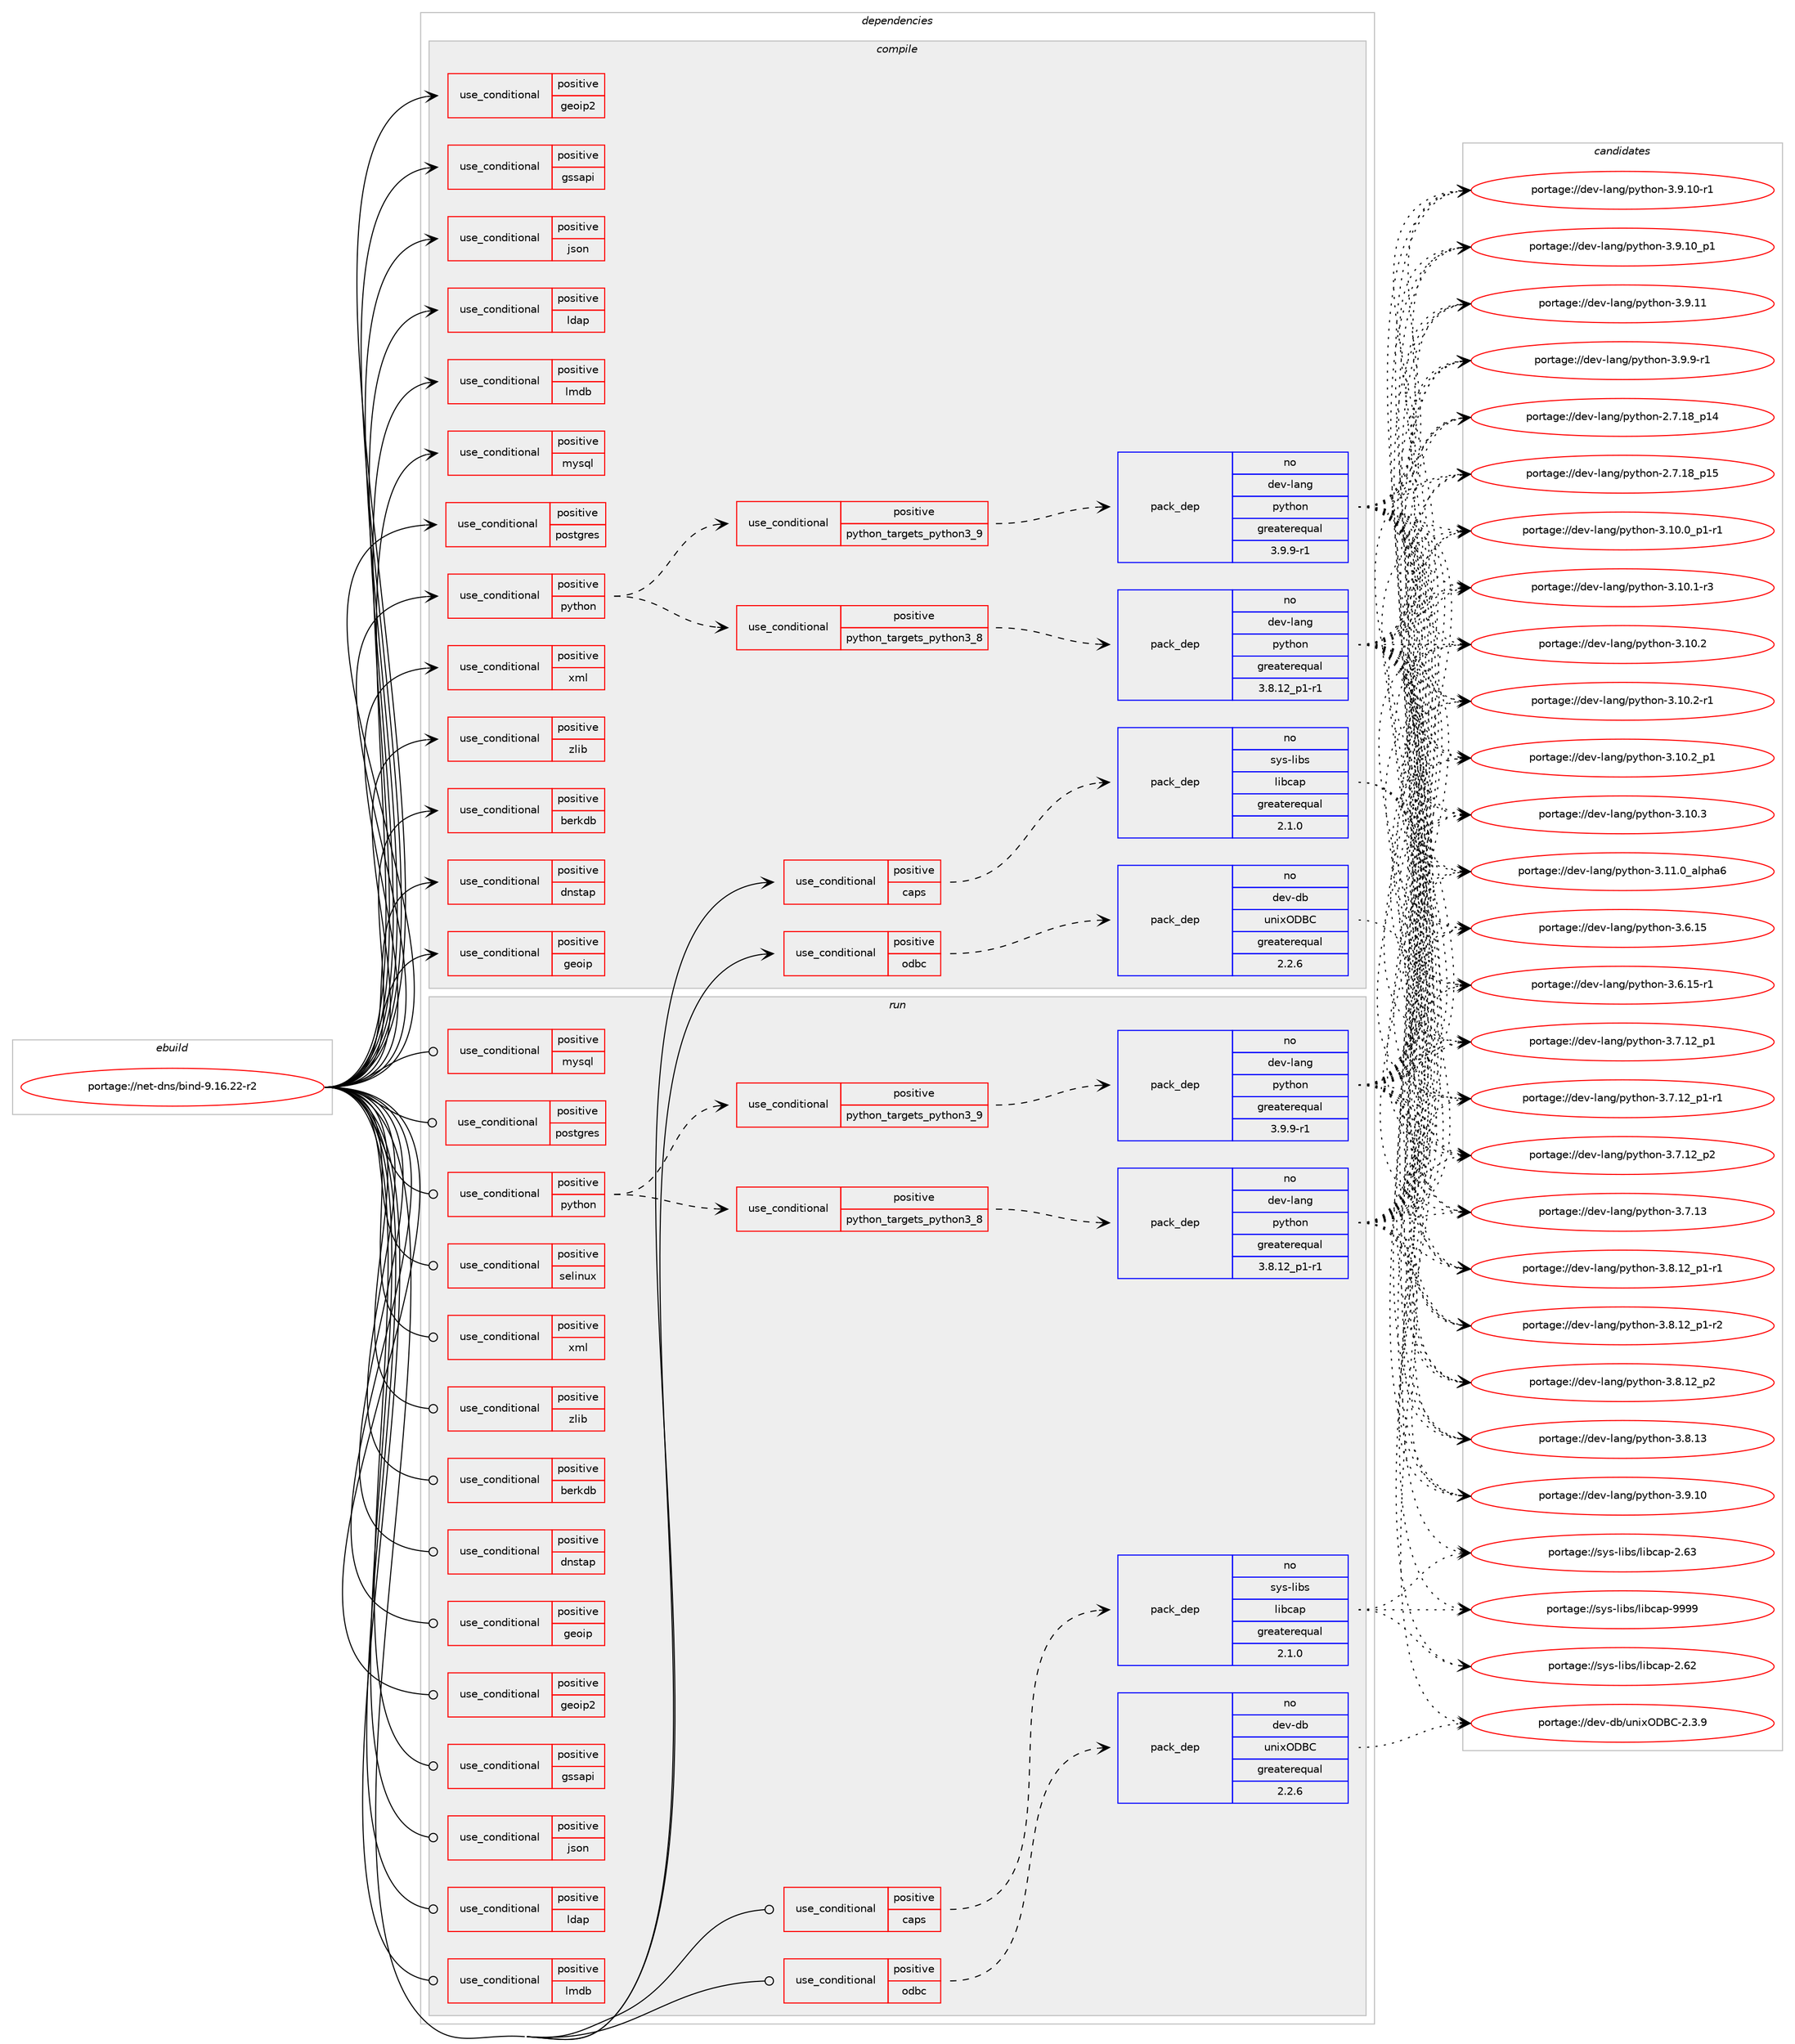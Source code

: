 digraph prolog {

# *************
# Graph options
# *************

newrank=true;
concentrate=true;
compound=true;
graph [rankdir=LR,fontname=Helvetica,fontsize=10,ranksep=1.5];#, ranksep=2.5, nodesep=0.2];
edge  [arrowhead=vee];
node  [fontname=Helvetica,fontsize=10];

# **********
# The ebuild
# **********

subgraph cluster_leftcol {
color=gray;
label=<<i>ebuild</i>>;
id [label="portage://net-dns/bind-9.16.22-r2", color=red, width=4, href="../net-dns/bind-9.16.22-r2.svg"];
}

# ****************
# The dependencies
# ****************

subgraph cluster_midcol {
color=gray;
label=<<i>dependencies</i>>;
subgraph cluster_compile {
fillcolor="#eeeeee";
style=filled;
label=<<i>compile</i>>;
subgraph cond759 {
dependency901 [label=<<TABLE BORDER="0" CELLBORDER="1" CELLSPACING="0" CELLPADDING="4"><TR><TD ROWSPAN="3" CELLPADDING="10">use_conditional</TD></TR><TR><TD>positive</TD></TR><TR><TD>berkdb</TD></TR></TABLE>>, shape=none, color=red];
# *** BEGIN UNKNOWN DEPENDENCY TYPE (TODO) ***
# dependency901 -> package_dependency(portage://net-dns/bind-9.16.22-r2,install,no,sys-libs,db,none,[,,],any_same_slot,[])
# *** END UNKNOWN DEPENDENCY TYPE (TODO) ***

}
id:e -> dependency901:w [weight=20,style="solid",arrowhead="vee"];
subgraph cond760 {
dependency902 [label=<<TABLE BORDER="0" CELLBORDER="1" CELLSPACING="0" CELLPADDING="4"><TR><TD ROWSPAN="3" CELLPADDING="10">use_conditional</TD></TR><TR><TD>positive</TD></TR><TR><TD>caps</TD></TR></TABLE>>, shape=none, color=red];
subgraph pack136 {
dependency903 [label=<<TABLE BORDER="0" CELLBORDER="1" CELLSPACING="0" CELLPADDING="4" WIDTH="220"><TR><TD ROWSPAN="6" CELLPADDING="30">pack_dep</TD></TR><TR><TD WIDTH="110">no</TD></TR><TR><TD>sys-libs</TD></TR><TR><TD>libcap</TD></TR><TR><TD>greaterequal</TD></TR><TR><TD>2.1.0</TD></TR></TABLE>>, shape=none, color=blue];
}
dependency902:e -> dependency903:w [weight=20,style="dashed",arrowhead="vee"];
}
id:e -> dependency902:w [weight=20,style="solid",arrowhead="vee"];
subgraph cond761 {
dependency904 [label=<<TABLE BORDER="0" CELLBORDER="1" CELLSPACING="0" CELLPADDING="4"><TR><TD ROWSPAN="3" CELLPADDING="10">use_conditional</TD></TR><TR><TD>positive</TD></TR><TR><TD>dnstap</TD></TR></TABLE>>, shape=none, color=red];
# *** BEGIN UNKNOWN DEPENDENCY TYPE (TODO) ***
# dependency904 -> package_dependency(portage://net-dns/bind-9.16.22-r2,install,no,dev-libs,fstrm,none,[,,],[],[])
# *** END UNKNOWN DEPENDENCY TYPE (TODO) ***

# *** BEGIN UNKNOWN DEPENDENCY TYPE (TODO) ***
# dependency904 -> package_dependency(portage://net-dns/bind-9.16.22-r2,install,no,dev-libs,protobuf-c,none,[,,],any_same_slot,[])
# *** END UNKNOWN DEPENDENCY TYPE (TODO) ***

}
id:e -> dependency904:w [weight=20,style="solid",arrowhead="vee"];
subgraph cond762 {
dependency905 [label=<<TABLE BORDER="0" CELLBORDER="1" CELLSPACING="0" CELLPADDING="4"><TR><TD ROWSPAN="3" CELLPADDING="10">use_conditional</TD></TR><TR><TD>positive</TD></TR><TR><TD>geoip</TD></TR></TABLE>>, shape=none, color=red];
# *** BEGIN UNKNOWN DEPENDENCY TYPE (TODO) ***
# dependency905 -> package_dependency(portage://net-dns/bind-9.16.22-r2,install,no,dev-libs,libmaxminddb,none,[,,],any_same_slot,[])
# *** END UNKNOWN DEPENDENCY TYPE (TODO) ***

}
id:e -> dependency905:w [weight=20,style="solid",arrowhead="vee"];
subgraph cond763 {
dependency906 [label=<<TABLE BORDER="0" CELLBORDER="1" CELLSPACING="0" CELLPADDING="4"><TR><TD ROWSPAN="3" CELLPADDING="10">use_conditional</TD></TR><TR><TD>positive</TD></TR><TR><TD>geoip2</TD></TR></TABLE>>, shape=none, color=red];
# *** BEGIN UNKNOWN DEPENDENCY TYPE (TODO) ***
# dependency906 -> package_dependency(portage://net-dns/bind-9.16.22-r2,install,no,dev-libs,libmaxminddb,none,[,,],any_same_slot,[])
# *** END UNKNOWN DEPENDENCY TYPE (TODO) ***

}
id:e -> dependency906:w [weight=20,style="solid",arrowhead="vee"];
subgraph cond764 {
dependency907 [label=<<TABLE BORDER="0" CELLBORDER="1" CELLSPACING="0" CELLPADDING="4"><TR><TD ROWSPAN="3" CELLPADDING="10">use_conditional</TD></TR><TR><TD>positive</TD></TR><TR><TD>gssapi</TD></TR></TABLE>>, shape=none, color=red];
# *** BEGIN UNKNOWN DEPENDENCY TYPE (TODO) ***
# dependency907 -> package_dependency(portage://net-dns/bind-9.16.22-r2,install,no,virtual,krb5,none,[,,],[],[])
# *** END UNKNOWN DEPENDENCY TYPE (TODO) ***

}
id:e -> dependency907:w [weight=20,style="solid",arrowhead="vee"];
subgraph cond765 {
dependency908 [label=<<TABLE BORDER="0" CELLBORDER="1" CELLSPACING="0" CELLPADDING="4"><TR><TD ROWSPAN="3" CELLPADDING="10">use_conditional</TD></TR><TR><TD>positive</TD></TR><TR><TD>json</TD></TR></TABLE>>, shape=none, color=red];
# *** BEGIN UNKNOWN DEPENDENCY TYPE (TODO) ***
# dependency908 -> package_dependency(portage://net-dns/bind-9.16.22-r2,install,no,dev-libs,json-c,none,[,,],any_same_slot,[])
# *** END UNKNOWN DEPENDENCY TYPE (TODO) ***

}
id:e -> dependency908:w [weight=20,style="solid",arrowhead="vee"];
subgraph cond766 {
dependency909 [label=<<TABLE BORDER="0" CELLBORDER="1" CELLSPACING="0" CELLPADDING="4"><TR><TD ROWSPAN="3" CELLPADDING="10">use_conditional</TD></TR><TR><TD>positive</TD></TR><TR><TD>ldap</TD></TR></TABLE>>, shape=none, color=red];
# *** BEGIN UNKNOWN DEPENDENCY TYPE (TODO) ***
# dependency909 -> package_dependency(portage://net-dns/bind-9.16.22-r2,install,no,net-nds,openldap,none,[,,],any_same_slot,[])
# *** END UNKNOWN DEPENDENCY TYPE (TODO) ***

}
id:e -> dependency909:w [weight=20,style="solid",arrowhead="vee"];
subgraph cond767 {
dependency910 [label=<<TABLE BORDER="0" CELLBORDER="1" CELLSPACING="0" CELLPADDING="4"><TR><TD ROWSPAN="3" CELLPADDING="10">use_conditional</TD></TR><TR><TD>positive</TD></TR><TR><TD>lmdb</TD></TR></TABLE>>, shape=none, color=red];
# *** BEGIN UNKNOWN DEPENDENCY TYPE (TODO) ***
# dependency910 -> package_dependency(portage://net-dns/bind-9.16.22-r2,install,no,dev-db,lmdb,none,[,,],any_same_slot,[])
# *** END UNKNOWN DEPENDENCY TYPE (TODO) ***

}
id:e -> dependency910:w [weight=20,style="solid",arrowhead="vee"];
subgraph cond768 {
dependency911 [label=<<TABLE BORDER="0" CELLBORDER="1" CELLSPACING="0" CELLPADDING="4"><TR><TD ROWSPAN="3" CELLPADDING="10">use_conditional</TD></TR><TR><TD>positive</TD></TR><TR><TD>mysql</TD></TR></TABLE>>, shape=none, color=red];
# *** BEGIN UNKNOWN DEPENDENCY TYPE (TODO) ***
# dependency911 -> package_dependency(portage://net-dns/bind-9.16.22-r2,install,no,dev-db,mysql-connector-c,none,[,,],[slot(0),equal],[])
# *** END UNKNOWN DEPENDENCY TYPE (TODO) ***

}
id:e -> dependency911:w [weight=20,style="solid",arrowhead="vee"];
subgraph cond769 {
dependency912 [label=<<TABLE BORDER="0" CELLBORDER="1" CELLSPACING="0" CELLPADDING="4"><TR><TD ROWSPAN="3" CELLPADDING="10">use_conditional</TD></TR><TR><TD>positive</TD></TR><TR><TD>odbc</TD></TR></TABLE>>, shape=none, color=red];
subgraph pack137 {
dependency913 [label=<<TABLE BORDER="0" CELLBORDER="1" CELLSPACING="0" CELLPADDING="4" WIDTH="220"><TR><TD ROWSPAN="6" CELLPADDING="30">pack_dep</TD></TR><TR><TD WIDTH="110">no</TD></TR><TR><TD>dev-db</TD></TR><TR><TD>unixODBC</TD></TR><TR><TD>greaterequal</TD></TR><TR><TD>2.2.6</TD></TR></TABLE>>, shape=none, color=blue];
}
dependency912:e -> dependency913:w [weight=20,style="dashed",arrowhead="vee"];
}
id:e -> dependency912:w [weight=20,style="solid",arrowhead="vee"];
subgraph cond770 {
dependency914 [label=<<TABLE BORDER="0" CELLBORDER="1" CELLSPACING="0" CELLPADDING="4"><TR><TD ROWSPAN="3" CELLPADDING="10">use_conditional</TD></TR><TR><TD>positive</TD></TR><TR><TD>postgres</TD></TR></TABLE>>, shape=none, color=red];
# *** BEGIN UNKNOWN DEPENDENCY TYPE (TODO) ***
# dependency914 -> package_dependency(portage://net-dns/bind-9.16.22-r2,install,no,dev-db,postgresql,none,[,,],any_same_slot,[])
# *** END UNKNOWN DEPENDENCY TYPE (TODO) ***

}
id:e -> dependency914:w [weight=20,style="solid",arrowhead="vee"];
subgraph cond771 {
dependency915 [label=<<TABLE BORDER="0" CELLBORDER="1" CELLSPACING="0" CELLPADDING="4"><TR><TD ROWSPAN="3" CELLPADDING="10">use_conditional</TD></TR><TR><TD>positive</TD></TR><TR><TD>python</TD></TR></TABLE>>, shape=none, color=red];
subgraph cond772 {
dependency916 [label=<<TABLE BORDER="0" CELLBORDER="1" CELLSPACING="0" CELLPADDING="4"><TR><TD ROWSPAN="3" CELLPADDING="10">use_conditional</TD></TR><TR><TD>positive</TD></TR><TR><TD>python_targets_python3_8</TD></TR></TABLE>>, shape=none, color=red];
subgraph pack138 {
dependency917 [label=<<TABLE BORDER="0" CELLBORDER="1" CELLSPACING="0" CELLPADDING="4" WIDTH="220"><TR><TD ROWSPAN="6" CELLPADDING="30">pack_dep</TD></TR><TR><TD WIDTH="110">no</TD></TR><TR><TD>dev-lang</TD></TR><TR><TD>python</TD></TR><TR><TD>greaterequal</TD></TR><TR><TD>3.8.12_p1-r1</TD></TR></TABLE>>, shape=none, color=blue];
}
dependency916:e -> dependency917:w [weight=20,style="dashed",arrowhead="vee"];
}
dependency915:e -> dependency916:w [weight=20,style="dashed",arrowhead="vee"];
subgraph cond773 {
dependency918 [label=<<TABLE BORDER="0" CELLBORDER="1" CELLSPACING="0" CELLPADDING="4"><TR><TD ROWSPAN="3" CELLPADDING="10">use_conditional</TD></TR><TR><TD>positive</TD></TR><TR><TD>python_targets_python3_9</TD></TR></TABLE>>, shape=none, color=red];
subgraph pack139 {
dependency919 [label=<<TABLE BORDER="0" CELLBORDER="1" CELLSPACING="0" CELLPADDING="4" WIDTH="220"><TR><TD ROWSPAN="6" CELLPADDING="30">pack_dep</TD></TR><TR><TD WIDTH="110">no</TD></TR><TR><TD>dev-lang</TD></TR><TR><TD>python</TD></TR><TR><TD>greaterequal</TD></TR><TR><TD>3.9.9-r1</TD></TR></TABLE>>, shape=none, color=blue];
}
dependency918:e -> dependency919:w [weight=20,style="dashed",arrowhead="vee"];
}
dependency915:e -> dependency918:w [weight=20,style="dashed",arrowhead="vee"];
# *** BEGIN UNKNOWN DEPENDENCY TYPE (TODO) ***
# dependency915 -> package_dependency(portage://net-dns/bind-9.16.22-r2,install,no,dev-python,ply,none,[,,],[],[use(optenable(python_targets_python3_8),negative),use(optenable(python_targets_python3_9),negative)])
# *** END UNKNOWN DEPENDENCY TYPE (TODO) ***

}
id:e -> dependency915:w [weight=20,style="solid",arrowhead="vee"];
subgraph cond774 {
dependency920 [label=<<TABLE BORDER="0" CELLBORDER="1" CELLSPACING="0" CELLPADDING="4"><TR><TD ROWSPAN="3" CELLPADDING="10">use_conditional</TD></TR><TR><TD>positive</TD></TR><TR><TD>xml</TD></TR></TABLE>>, shape=none, color=red];
# *** BEGIN UNKNOWN DEPENDENCY TYPE (TODO) ***
# dependency920 -> package_dependency(portage://net-dns/bind-9.16.22-r2,install,no,dev-libs,libxml2,none,[,,],[],[])
# *** END UNKNOWN DEPENDENCY TYPE (TODO) ***

}
id:e -> dependency920:w [weight=20,style="solid",arrowhead="vee"];
subgraph cond775 {
dependency921 [label=<<TABLE BORDER="0" CELLBORDER="1" CELLSPACING="0" CELLPADDING="4"><TR><TD ROWSPAN="3" CELLPADDING="10">use_conditional</TD></TR><TR><TD>positive</TD></TR><TR><TD>zlib</TD></TR></TABLE>>, shape=none, color=red];
# *** BEGIN UNKNOWN DEPENDENCY TYPE (TODO) ***
# dependency921 -> package_dependency(portage://net-dns/bind-9.16.22-r2,install,no,sys-libs,zlib,none,[,,],[],[])
# *** END UNKNOWN DEPENDENCY TYPE (TODO) ***

}
id:e -> dependency921:w [weight=20,style="solid",arrowhead="vee"];
# *** BEGIN UNKNOWN DEPENDENCY TYPE (TODO) ***
# id -> package_dependency(portage://net-dns/bind-9.16.22-r2,install,no,acct-group,named,none,[,,],[],[])
# *** END UNKNOWN DEPENDENCY TYPE (TODO) ***

# *** BEGIN UNKNOWN DEPENDENCY TYPE (TODO) ***
# id -> package_dependency(portage://net-dns/bind-9.16.22-r2,install,no,acct-user,named,none,[,,],[],[])
# *** END UNKNOWN DEPENDENCY TYPE (TODO) ***

# *** BEGIN UNKNOWN DEPENDENCY TYPE (TODO) ***
# id -> package_dependency(portage://net-dns/bind-9.16.22-r2,install,no,dev-libs,libuv,none,[,,],any_same_slot,[])
# *** END UNKNOWN DEPENDENCY TYPE (TODO) ***

# *** BEGIN UNKNOWN DEPENDENCY TYPE (TODO) ***
# id -> package_dependency(portage://net-dns/bind-9.16.22-r2,install,no,dev-libs,openssl,none,[,,],any_same_slot,[use(disable(bindist),negative)])
# *** END UNKNOWN DEPENDENCY TYPE (TODO) ***

}
subgraph cluster_compileandrun {
fillcolor="#eeeeee";
style=filled;
label=<<i>compile and run</i>>;
}
subgraph cluster_run {
fillcolor="#eeeeee";
style=filled;
label=<<i>run</i>>;
subgraph cond776 {
dependency922 [label=<<TABLE BORDER="0" CELLBORDER="1" CELLSPACING="0" CELLPADDING="4"><TR><TD ROWSPAN="3" CELLPADDING="10">use_conditional</TD></TR><TR><TD>positive</TD></TR><TR><TD>berkdb</TD></TR></TABLE>>, shape=none, color=red];
# *** BEGIN UNKNOWN DEPENDENCY TYPE (TODO) ***
# dependency922 -> package_dependency(portage://net-dns/bind-9.16.22-r2,run,no,sys-libs,db,none,[,,],any_same_slot,[])
# *** END UNKNOWN DEPENDENCY TYPE (TODO) ***

}
id:e -> dependency922:w [weight=20,style="solid",arrowhead="odot"];
subgraph cond777 {
dependency923 [label=<<TABLE BORDER="0" CELLBORDER="1" CELLSPACING="0" CELLPADDING="4"><TR><TD ROWSPAN="3" CELLPADDING="10">use_conditional</TD></TR><TR><TD>positive</TD></TR><TR><TD>caps</TD></TR></TABLE>>, shape=none, color=red];
subgraph pack140 {
dependency924 [label=<<TABLE BORDER="0" CELLBORDER="1" CELLSPACING="0" CELLPADDING="4" WIDTH="220"><TR><TD ROWSPAN="6" CELLPADDING="30">pack_dep</TD></TR><TR><TD WIDTH="110">no</TD></TR><TR><TD>sys-libs</TD></TR><TR><TD>libcap</TD></TR><TR><TD>greaterequal</TD></TR><TR><TD>2.1.0</TD></TR></TABLE>>, shape=none, color=blue];
}
dependency923:e -> dependency924:w [weight=20,style="dashed",arrowhead="vee"];
}
id:e -> dependency923:w [weight=20,style="solid",arrowhead="odot"];
subgraph cond778 {
dependency925 [label=<<TABLE BORDER="0" CELLBORDER="1" CELLSPACING="0" CELLPADDING="4"><TR><TD ROWSPAN="3" CELLPADDING="10">use_conditional</TD></TR><TR><TD>positive</TD></TR><TR><TD>dnstap</TD></TR></TABLE>>, shape=none, color=red];
# *** BEGIN UNKNOWN DEPENDENCY TYPE (TODO) ***
# dependency925 -> package_dependency(portage://net-dns/bind-9.16.22-r2,run,no,dev-libs,fstrm,none,[,,],[],[])
# *** END UNKNOWN DEPENDENCY TYPE (TODO) ***

# *** BEGIN UNKNOWN DEPENDENCY TYPE (TODO) ***
# dependency925 -> package_dependency(portage://net-dns/bind-9.16.22-r2,run,no,dev-libs,protobuf-c,none,[,,],any_same_slot,[])
# *** END UNKNOWN DEPENDENCY TYPE (TODO) ***

}
id:e -> dependency925:w [weight=20,style="solid",arrowhead="odot"];
subgraph cond779 {
dependency926 [label=<<TABLE BORDER="0" CELLBORDER="1" CELLSPACING="0" CELLPADDING="4"><TR><TD ROWSPAN="3" CELLPADDING="10">use_conditional</TD></TR><TR><TD>positive</TD></TR><TR><TD>geoip</TD></TR></TABLE>>, shape=none, color=red];
# *** BEGIN UNKNOWN DEPENDENCY TYPE (TODO) ***
# dependency926 -> package_dependency(portage://net-dns/bind-9.16.22-r2,run,no,dev-libs,libmaxminddb,none,[,,],any_same_slot,[])
# *** END UNKNOWN DEPENDENCY TYPE (TODO) ***

}
id:e -> dependency926:w [weight=20,style="solid",arrowhead="odot"];
subgraph cond780 {
dependency927 [label=<<TABLE BORDER="0" CELLBORDER="1" CELLSPACING="0" CELLPADDING="4"><TR><TD ROWSPAN="3" CELLPADDING="10">use_conditional</TD></TR><TR><TD>positive</TD></TR><TR><TD>geoip2</TD></TR></TABLE>>, shape=none, color=red];
# *** BEGIN UNKNOWN DEPENDENCY TYPE (TODO) ***
# dependency927 -> package_dependency(portage://net-dns/bind-9.16.22-r2,run,no,dev-libs,libmaxminddb,none,[,,],any_same_slot,[])
# *** END UNKNOWN DEPENDENCY TYPE (TODO) ***

}
id:e -> dependency927:w [weight=20,style="solid",arrowhead="odot"];
subgraph cond781 {
dependency928 [label=<<TABLE BORDER="0" CELLBORDER="1" CELLSPACING="0" CELLPADDING="4"><TR><TD ROWSPAN="3" CELLPADDING="10">use_conditional</TD></TR><TR><TD>positive</TD></TR><TR><TD>gssapi</TD></TR></TABLE>>, shape=none, color=red];
# *** BEGIN UNKNOWN DEPENDENCY TYPE (TODO) ***
# dependency928 -> package_dependency(portage://net-dns/bind-9.16.22-r2,run,no,virtual,krb5,none,[,,],[],[])
# *** END UNKNOWN DEPENDENCY TYPE (TODO) ***

}
id:e -> dependency928:w [weight=20,style="solid",arrowhead="odot"];
subgraph cond782 {
dependency929 [label=<<TABLE BORDER="0" CELLBORDER="1" CELLSPACING="0" CELLPADDING="4"><TR><TD ROWSPAN="3" CELLPADDING="10">use_conditional</TD></TR><TR><TD>positive</TD></TR><TR><TD>json</TD></TR></TABLE>>, shape=none, color=red];
# *** BEGIN UNKNOWN DEPENDENCY TYPE (TODO) ***
# dependency929 -> package_dependency(portage://net-dns/bind-9.16.22-r2,run,no,dev-libs,json-c,none,[,,],any_same_slot,[])
# *** END UNKNOWN DEPENDENCY TYPE (TODO) ***

}
id:e -> dependency929:w [weight=20,style="solid",arrowhead="odot"];
subgraph cond783 {
dependency930 [label=<<TABLE BORDER="0" CELLBORDER="1" CELLSPACING="0" CELLPADDING="4"><TR><TD ROWSPAN="3" CELLPADDING="10">use_conditional</TD></TR><TR><TD>positive</TD></TR><TR><TD>ldap</TD></TR></TABLE>>, shape=none, color=red];
# *** BEGIN UNKNOWN DEPENDENCY TYPE (TODO) ***
# dependency930 -> package_dependency(portage://net-dns/bind-9.16.22-r2,run,no,net-nds,openldap,none,[,,],any_same_slot,[])
# *** END UNKNOWN DEPENDENCY TYPE (TODO) ***

}
id:e -> dependency930:w [weight=20,style="solid",arrowhead="odot"];
subgraph cond784 {
dependency931 [label=<<TABLE BORDER="0" CELLBORDER="1" CELLSPACING="0" CELLPADDING="4"><TR><TD ROWSPAN="3" CELLPADDING="10">use_conditional</TD></TR><TR><TD>positive</TD></TR><TR><TD>lmdb</TD></TR></TABLE>>, shape=none, color=red];
# *** BEGIN UNKNOWN DEPENDENCY TYPE (TODO) ***
# dependency931 -> package_dependency(portage://net-dns/bind-9.16.22-r2,run,no,dev-db,lmdb,none,[,,],any_same_slot,[])
# *** END UNKNOWN DEPENDENCY TYPE (TODO) ***

}
id:e -> dependency931:w [weight=20,style="solid",arrowhead="odot"];
subgraph cond785 {
dependency932 [label=<<TABLE BORDER="0" CELLBORDER="1" CELLSPACING="0" CELLPADDING="4"><TR><TD ROWSPAN="3" CELLPADDING="10">use_conditional</TD></TR><TR><TD>positive</TD></TR><TR><TD>mysql</TD></TR></TABLE>>, shape=none, color=red];
# *** BEGIN UNKNOWN DEPENDENCY TYPE (TODO) ***
# dependency932 -> package_dependency(portage://net-dns/bind-9.16.22-r2,run,no,dev-db,mysql-connector-c,none,[,,],[slot(0),equal],[])
# *** END UNKNOWN DEPENDENCY TYPE (TODO) ***

}
id:e -> dependency932:w [weight=20,style="solid",arrowhead="odot"];
subgraph cond786 {
dependency933 [label=<<TABLE BORDER="0" CELLBORDER="1" CELLSPACING="0" CELLPADDING="4"><TR><TD ROWSPAN="3" CELLPADDING="10">use_conditional</TD></TR><TR><TD>positive</TD></TR><TR><TD>odbc</TD></TR></TABLE>>, shape=none, color=red];
subgraph pack141 {
dependency934 [label=<<TABLE BORDER="0" CELLBORDER="1" CELLSPACING="0" CELLPADDING="4" WIDTH="220"><TR><TD ROWSPAN="6" CELLPADDING="30">pack_dep</TD></TR><TR><TD WIDTH="110">no</TD></TR><TR><TD>dev-db</TD></TR><TR><TD>unixODBC</TD></TR><TR><TD>greaterequal</TD></TR><TR><TD>2.2.6</TD></TR></TABLE>>, shape=none, color=blue];
}
dependency933:e -> dependency934:w [weight=20,style="dashed",arrowhead="vee"];
}
id:e -> dependency933:w [weight=20,style="solid",arrowhead="odot"];
subgraph cond787 {
dependency935 [label=<<TABLE BORDER="0" CELLBORDER="1" CELLSPACING="0" CELLPADDING="4"><TR><TD ROWSPAN="3" CELLPADDING="10">use_conditional</TD></TR><TR><TD>positive</TD></TR><TR><TD>postgres</TD></TR></TABLE>>, shape=none, color=red];
# *** BEGIN UNKNOWN DEPENDENCY TYPE (TODO) ***
# dependency935 -> package_dependency(portage://net-dns/bind-9.16.22-r2,run,no,dev-db,postgresql,none,[,,],any_same_slot,[])
# *** END UNKNOWN DEPENDENCY TYPE (TODO) ***

}
id:e -> dependency935:w [weight=20,style="solid",arrowhead="odot"];
subgraph cond788 {
dependency936 [label=<<TABLE BORDER="0" CELLBORDER="1" CELLSPACING="0" CELLPADDING="4"><TR><TD ROWSPAN="3" CELLPADDING="10">use_conditional</TD></TR><TR><TD>positive</TD></TR><TR><TD>python</TD></TR></TABLE>>, shape=none, color=red];
subgraph cond789 {
dependency937 [label=<<TABLE BORDER="0" CELLBORDER="1" CELLSPACING="0" CELLPADDING="4"><TR><TD ROWSPAN="3" CELLPADDING="10">use_conditional</TD></TR><TR><TD>positive</TD></TR><TR><TD>python_targets_python3_8</TD></TR></TABLE>>, shape=none, color=red];
subgraph pack142 {
dependency938 [label=<<TABLE BORDER="0" CELLBORDER="1" CELLSPACING="0" CELLPADDING="4" WIDTH="220"><TR><TD ROWSPAN="6" CELLPADDING="30">pack_dep</TD></TR><TR><TD WIDTH="110">no</TD></TR><TR><TD>dev-lang</TD></TR><TR><TD>python</TD></TR><TR><TD>greaterequal</TD></TR><TR><TD>3.8.12_p1-r1</TD></TR></TABLE>>, shape=none, color=blue];
}
dependency937:e -> dependency938:w [weight=20,style="dashed",arrowhead="vee"];
}
dependency936:e -> dependency937:w [weight=20,style="dashed",arrowhead="vee"];
subgraph cond790 {
dependency939 [label=<<TABLE BORDER="0" CELLBORDER="1" CELLSPACING="0" CELLPADDING="4"><TR><TD ROWSPAN="3" CELLPADDING="10">use_conditional</TD></TR><TR><TD>positive</TD></TR><TR><TD>python_targets_python3_9</TD></TR></TABLE>>, shape=none, color=red];
subgraph pack143 {
dependency940 [label=<<TABLE BORDER="0" CELLBORDER="1" CELLSPACING="0" CELLPADDING="4" WIDTH="220"><TR><TD ROWSPAN="6" CELLPADDING="30">pack_dep</TD></TR><TR><TD WIDTH="110">no</TD></TR><TR><TD>dev-lang</TD></TR><TR><TD>python</TD></TR><TR><TD>greaterequal</TD></TR><TR><TD>3.9.9-r1</TD></TR></TABLE>>, shape=none, color=blue];
}
dependency939:e -> dependency940:w [weight=20,style="dashed",arrowhead="vee"];
}
dependency936:e -> dependency939:w [weight=20,style="dashed",arrowhead="vee"];
# *** BEGIN UNKNOWN DEPENDENCY TYPE (TODO) ***
# dependency936 -> package_dependency(portage://net-dns/bind-9.16.22-r2,run,no,dev-python,ply,none,[,,],[],[use(optenable(python_targets_python3_8),negative),use(optenable(python_targets_python3_9),negative)])
# *** END UNKNOWN DEPENDENCY TYPE (TODO) ***

}
id:e -> dependency936:w [weight=20,style="solid",arrowhead="odot"];
subgraph cond791 {
dependency941 [label=<<TABLE BORDER="0" CELLBORDER="1" CELLSPACING="0" CELLPADDING="4"><TR><TD ROWSPAN="3" CELLPADDING="10">use_conditional</TD></TR><TR><TD>positive</TD></TR><TR><TD>selinux</TD></TR></TABLE>>, shape=none, color=red];
# *** BEGIN UNKNOWN DEPENDENCY TYPE (TODO) ***
# dependency941 -> package_dependency(portage://net-dns/bind-9.16.22-r2,run,no,sec-policy,selinux-bind,none,[,,],[],[])
# *** END UNKNOWN DEPENDENCY TYPE (TODO) ***

}
id:e -> dependency941:w [weight=20,style="solid",arrowhead="odot"];
subgraph cond792 {
dependency942 [label=<<TABLE BORDER="0" CELLBORDER="1" CELLSPACING="0" CELLPADDING="4"><TR><TD ROWSPAN="3" CELLPADDING="10">use_conditional</TD></TR><TR><TD>positive</TD></TR><TR><TD>xml</TD></TR></TABLE>>, shape=none, color=red];
# *** BEGIN UNKNOWN DEPENDENCY TYPE (TODO) ***
# dependency942 -> package_dependency(portage://net-dns/bind-9.16.22-r2,run,no,dev-libs,libxml2,none,[,,],[],[])
# *** END UNKNOWN DEPENDENCY TYPE (TODO) ***

}
id:e -> dependency942:w [weight=20,style="solid",arrowhead="odot"];
subgraph cond793 {
dependency943 [label=<<TABLE BORDER="0" CELLBORDER="1" CELLSPACING="0" CELLPADDING="4"><TR><TD ROWSPAN="3" CELLPADDING="10">use_conditional</TD></TR><TR><TD>positive</TD></TR><TR><TD>zlib</TD></TR></TABLE>>, shape=none, color=red];
# *** BEGIN UNKNOWN DEPENDENCY TYPE (TODO) ***
# dependency943 -> package_dependency(portage://net-dns/bind-9.16.22-r2,run,no,sys-libs,zlib,none,[,,],[],[])
# *** END UNKNOWN DEPENDENCY TYPE (TODO) ***

}
id:e -> dependency943:w [weight=20,style="solid",arrowhead="odot"];
# *** BEGIN UNKNOWN DEPENDENCY TYPE (TODO) ***
# id -> package_dependency(portage://net-dns/bind-9.16.22-r2,run,no,acct-group,named,none,[,,],[],[])
# *** END UNKNOWN DEPENDENCY TYPE (TODO) ***

# *** BEGIN UNKNOWN DEPENDENCY TYPE (TODO) ***
# id -> package_dependency(portage://net-dns/bind-9.16.22-r2,run,no,acct-user,named,none,[,,],[],[])
# *** END UNKNOWN DEPENDENCY TYPE (TODO) ***

# *** BEGIN UNKNOWN DEPENDENCY TYPE (TODO) ***
# id -> package_dependency(portage://net-dns/bind-9.16.22-r2,run,no,dev-libs,libuv,none,[,,],any_same_slot,[])
# *** END UNKNOWN DEPENDENCY TYPE (TODO) ***

# *** BEGIN UNKNOWN DEPENDENCY TYPE (TODO) ***
# id -> package_dependency(portage://net-dns/bind-9.16.22-r2,run,no,dev-libs,openssl,none,[,,],any_same_slot,[use(disable(bindist),negative)])
# *** END UNKNOWN DEPENDENCY TYPE (TODO) ***

# *** BEGIN UNKNOWN DEPENDENCY TYPE (TODO) ***
# id -> package_dependency(portage://net-dns/bind-9.16.22-r2,run,no,sys-process,psmisc,none,[,,],[],[])
# *** END UNKNOWN DEPENDENCY TYPE (TODO) ***

# *** BEGIN UNKNOWN DEPENDENCY TYPE (TODO) ***
# id -> package_dependency(portage://net-dns/bind-9.16.22-r2,run,no,virtual,tmpfiles,none,[,,],[],[])
# *** END UNKNOWN DEPENDENCY TYPE (TODO) ***

}
}

# **************
# The candidates
# **************

subgraph cluster_choices {
rank=same;
color=gray;
label=<<i>candidates</i>>;

subgraph choice136 {
color=black;
nodesep=1;
choice1151211154510810598115471081059899971124550465450 [label="portage://sys-libs/libcap-2.62", color=red, width=4,href="../sys-libs/libcap-2.62.svg"];
choice1151211154510810598115471081059899971124550465451 [label="portage://sys-libs/libcap-2.63", color=red, width=4,href="../sys-libs/libcap-2.63.svg"];
choice1151211154510810598115471081059899971124557575757 [label="portage://sys-libs/libcap-9999", color=red, width=4,href="../sys-libs/libcap-9999.svg"];
dependency903:e -> choice1151211154510810598115471081059899971124550465450:w [style=dotted,weight="100"];
dependency903:e -> choice1151211154510810598115471081059899971124550465451:w [style=dotted,weight="100"];
dependency903:e -> choice1151211154510810598115471081059899971124557575757:w [style=dotted,weight="100"];
}
subgraph choice137 {
color=black;
nodesep=1;
choice10010111845100984711711010512079686667455046514657 [label="portage://dev-db/unixODBC-2.3.9", color=red, width=4,href="../dev-db/unixODBC-2.3.9.svg"];
dependency913:e -> choice10010111845100984711711010512079686667455046514657:w [style=dotted,weight="100"];
}
subgraph choice138 {
color=black;
nodesep=1;
choice10010111845108971101034711212111610411111045504655464956951124952 [label="portage://dev-lang/python-2.7.18_p14", color=red, width=4,href="../dev-lang/python-2.7.18_p14.svg"];
choice10010111845108971101034711212111610411111045504655464956951124953 [label="portage://dev-lang/python-2.7.18_p15", color=red, width=4,href="../dev-lang/python-2.7.18_p15.svg"];
choice1001011184510897110103471121211161041111104551464948464895112494511449 [label="portage://dev-lang/python-3.10.0_p1-r1", color=red, width=4,href="../dev-lang/python-3.10.0_p1-r1.svg"];
choice100101118451089711010347112121116104111110455146494846494511451 [label="portage://dev-lang/python-3.10.1-r3", color=red, width=4,href="../dev-lang/python-3.10.1-r3.svg"];
choice10010111845108971101034711212111610411111045514649484650 [label="portage://dev-lang/python-3.10.2", color=red, width=4,href="../dev-lang/python-3.10.2.svg"];
choice100101118451089711010347112121116104111110455146494846504511449 [label="portage://dev-lang/python-3.10.2-r1", color=red, width=4,href="../dev-lang/python-3.10.2-r1.svg"];
choice100101118451089711010347112121116104111110455146494846509511249 [label="portage://dev-lang/python-3.10.2_p1", color=red, width=4,href="../dev-lang/python-3.10.2_p1.svg"];
choice10010111845108971101034711212111610411111045514649484651 [label="portage://dev-lang/python-3.10.3", color=red, width=4,href="../dev-lang/python-3.10.3.svg"];
choice1001011184510897110103471121211161041111104551464949464895971081121049754 [label="portage://dev-lang/python-3.11.0_alpha6", color=red, width=4,href="../dev-lang/python-3.11.0_alpha6.svg"];
choice10010111845108971101034711212111610411111045514654464953 [label="portage://dev-lang/python-3.6.15", color=red, width=4,href="../dev-lang/python-3.6.15.svg"];
choice100101118451089711010347112121116104111110455146544649534511449 [label="portage://dev-lang/python-3.6.15-r1", color=red, width=4,href="../dev-lang/python-3.6.15-r1.svg"];
choice100101118451089711010347112121116104111110455146554649509511249 [label="portage://dev-lang/python-3.7.12_p1", color=red, width=4,href="../dev-lang/python-3.7.12_p1.svg"];
choice1001011184510897110103471121211161041111104551465546495095112494511449 [label="portage://dev-lang/python-3.7.12_p1-r1", color=red, width=4,href="../dev-lang/python-3.7.12_p1-r1.svg"];
choice100101118451089711010347112121116104111110455146554649509511250 [label="portage://dev-lang/python-3.7.12_p2", color=red, width=4,href="../dev-lang/python-3.7.12_p2.svg"];
choice10010111845108971101034711212111610411111045514655464951 [label="portage://dev-lang/python-3.7.13", color=red, width=4,href="../dev-lang/python-3.7.13.svg"];
choice1001011184510897110103471121211161041111104551465646495095112494511449 [label="portage://dev-lang/python-3.8.12_p1-r1", color=red, width=4,href="../dev-lang/python-3.8.12_p1-r1.svg"];
choice1001011184510897110103471121211161041111104551465646495095112494511450 [label="portage://dev-lang/python-3.8.12_p1-r2", color=red, width=4,href="../dev-lang/python-3.8.12_p1-r2.svg"];
choice100101118451089711010347112121116104111110455146564649509511250 [label="portage://dev-lang/python-3.8.12_p2", color=red, width=4,href="../dev-lang/python-3.8.12_p2.svg"];
choice10010111845108971101034711212111610411111045514656464951 [label="portage://dev-lang/python-3.8.13", color=red, width=4,href="../dev-lang/python-3.8.13.svg"];
choice10010111845108971101034711212111610411111045514657464948 [label="portage://dev-lang/python-3.9.10", color=red, width=4,href="../dev-lang/python-3.9.10.svg"];
choice100101118451089711010347112121116104111110455146574649484511449 [label="portage://dev-lang/python-3.9.10-r1", color=red, width=4,href="../dev-lang/python-3.9.10-r1.svg"];
choice100101118451089711010347112121116104111110455146574649489511249 [label="portage://dev-lang/python-3.9.10_p1", color=red, width=4,href="../dev-lang/python-3.9.10_p1.svg"];
choice10010111845108971101034711212111610411111045514657464949 [label="portage://dev-lang/python-3.9.11", color=red, width=4,href="../dev-lang/python-3.9.11.svg"];
choice1001011184510897110103471121211161041111104551465746574511449 [label="portage://dev-lang/python-3.9.9-r1", color=red, width=4,href="../dev-lang/python-3.9.9-r1.svg"];
dependency917:e -> choice10010111845108971101034711212111610411111045504655464956951124952:w [style=dotted,weight="100"];
dependency917:e -> choice10010111845108971101034711212111610411111045504655464956951124953:w [style=dotted,weight="100"];
dependency917:e -> choice1001011184510897110103471121211161041111104551464948464895112494511449:w [style=dotted,weight="100"];
dependency917:e -> choice100101118451089711010347112121116104111110455146494846494511451:w [style=dotted,weight="100"];
dependency917:e -> choice10010111845108971101034711212111610411111045514649484650:w [style=dotted,weight="100"];
dependency917:e -> choice100101118451089711010347112121116104111110455146494846504511449:w [style=dotted,weight="100"];
dependency917:e -> choice100101118451089711010347112121116104111110455146494846509511249:w [style=dotted,weight="100"];
dependency917:e -> choice10010111845108971101034711212111610411111045514649484651:w [style=dotted,weight="100"];
dependency917:e -> choice1001011184510897110103471121211161041111104551464949464895971081121049754:w [style=dotted,weight="100"];
dependency917:e -> choice10010111845108971101034711212111610411111045514654464953:w [style=dotted,weight="100"];
dependency917:e -> choice100101118451089711010347112121116104111110455146544649534511449:w [style=dotted,weight="100"];
dependency917:e -> choice100101118451089711010347112121116104111110455146554649509511249:w [style=dotted,weight="100"];
dependency917:e -> choice1001011184510897110103471121211161041111104551465546495095112494511449:w [style=dotted,weight="100"];
dependency917:e -> choice100101118451089711010347112121116104111110455146554649509511250:w [style=dotted,weight="100"];
dependency917:e -> choice10010111845108971101034711212111610411111045514655464951:w [style=dotted,weight="100"];
dependency917:e -> choice1001011184510897110103471121211161041111104551465646495095112494511449:w [style=dotted,weight="100"];
dependency917:e -> choice1001011184510897110103471121211161041111104551465646495095112494511450:w [style=dotted,weight="100"];
dependency917:e -> choice100101118451089711010347112121116104111110455146564649509511250:w [style=dotted,weight="100"];
dependency917:e -> choice10010111845108971101034711212111610411111045514656464951:w [style=dotted,weight="100"];
dependency917:e -> choice10010111845108971101034711212111610411111045514657464948:w [style=dotted,weight="100"];
dependency917:e -> choice100101118451089711010347112121116104111110455146574649484511449:w [style=dotted,weight="100"];
dependency917:e -> choice100101118451089711010347112121116104111110455146574649489511249:w [style=dotted,weight="100"];
dependency917:e -> choice10010111845108971101034711212111610411111045514657464949:w [style=dotted,weight="100"];
dependency917:e -> choice1001011184510897110103471121211161041111104551465746574511449:w [style=dotted,weight="100"];
}
subgraph choice139 {
color=black;
nodesep=1;
choice10010111845108971101034711212111610411111045504655464956951124952 [label="portage://dev-lang/python-2.7.18_p14", color=red, width=4,href="../dev-lang/python-2.7.18_p14.svg"];
choice10010111845108971101034711212111610411111045504655464956951124953 [label="portage://dev-lang/python-2.7.18_p15", color=red, width=4,href="../dev-lang/python-2.7.18_p15.svg"];
choice1001011184510897110103471121211161041111104551464948464895112494511449 [label="portage://dev-lang/python-3.10.0_p1-r1", color=red, width=4,href="../dev-lang/python-3.10.0_p1-r1.svg"];
choice100101118451089711010347112121116104111110455146494846494511451 [label="portage://dev-lang/python-3.10.1-r3", color=red, width=4,href="../dev-lang/python-3.10.1-r3.svg"];
choice10010111845108971101034711212111610411111045514649484650 [label="portage://dev-lang/python-3.10.2", color=red, width=4,href="../dev-lang/python-3.10.2.svg"];
choice100101118451089711010347112121116104111110455146494846504511449 [label="portage://dev-lang/python-3.10.2-r1", color=red, width=4,href="../dev-lang/python-3.10.2-r1.svg"];
choice100101118451089711010347112121116104111110455146494846509511249 [label="portage://dev-lang/python-3.10.2_p1", color=red, width=4,href="../dev-lang/python-3.10.2_p1.svg"];
choice10010111845108971101034711212111610411111045514649484651 [label="portage://dev-lang/python-3.10.3", color=red, width=4,href="../dev-lang/python-3.10.3.svg"];
choice1001011184510897110103471121211161041111104551464949464895971081121049754 [label="portage://dev-lang/python-3.11.0_alpha6", color=red, width=4,href="../dev-lang/python-3.11.0_alpha6.svg"];
choice10010111845108971101034711212111610411111045514654464953 [label="portage://dev-lang/python-3.6.15", color=red, width=4,href="../dev-lang/python-3.6.15.svg"];
choice100101118451089711010347112121116104111110455146544649534511449 [label="portage://dev-lang/python-3.6.15-r1", color=red, width=4,href="../dev-lang/python-3.6.15-r1.svg"];
choice100101118451089711010347112121116104111110455146554649509511249 [label="portage://dev-lang/python-3.7.12_p1", color=red, width=4,href="../dev-lang/python-3.7.12_p1.svg"];
choice1001011184510897110103471121211161041111104551465546495095112494511449 [label="portage://dev-lang/python-3.7.12_p1-r1", color=red, width=4,href="../dev-lang/python-3.7.12_p1-r1.svg"];
choice100101118451089711010347112121116104111110455146554649509511250 [label="portage://dev-lang/python-3.7.12_p2", color=red, width=4,href="../dev-lang/python-3.7.12_p2.svg"];
choice10010111845108971101034711212111610411111045514655464951 [label="portage://dev-lang/python-3.7.13", color=red, width=4,href="../dev-lang/python-3.7.13.svg"];
choice1001011184510897110103471121211161041111104551465646495095112494511449 [label="portage://dev-lang/python-3.8.12_p1-r1", color=red, width=4,href="../dev-lang/python-3.8.12_p1-r1.svg"];
choice1001011184510897110103471121211161041111104551465646495095112494511450 [label="portage://dev-lang/python-3.8.12_p1-r2", color=red, width=4,href="../dev-lang/python-3.8.12_p1-r2.svg"];
choice100101118451089711010347112121116104111110455146564649509511250 [label="portage://dev-lang/python-3.8.12_p2", color=red, width=4,href="../dev-lang/python-3.8.12_p2.svg"];
choice10010111845108971101034711212111610411111045514656464951 [label="portage://dev-lang/python-3.8.13", color=red, width=4,href="../dev-lang/python-3.8.13.svg"];
choice10010111845108971101034711212111610411111045514657464948 [label="portage://dev-lang/python-3.9.10", color=red, width=4,href="../dev-lang/python-3.9.10.svg"];
choice100101118451089711010347112121116104111110455146574649484511449 [label="portage://dev-lang/python-3.9.10-r1", color=red, width=4,href="../dev-lang/python-3.9.10-r1.svg"];
choice100101118451089711010347112121116104111110455146574649489511249 [label="portage://dev-lang/python-3.9.10_p1", color=red, width=4,href="../dev-lang/python-3.9.10_p1.svg"];
choice10010111845108971101034711212111610411111045514657464949 [label="portage://dev-lang/python-3.9.11", color=red, width=4,href="../dev-lang/python-3.9.11.svg"];
choice1001011184510897110103471121211161041111104551465746574511449 [label="portage://dev-lang/python-3.9.9-r1", color=red, width=4,href="../dev-lang/python-3.9.9-r1.svg"];
dependency919:e -> choice10010111845108971101034711212111610411111045504655464956951124952:w [style=dotted,weight="100"];
dependency919:e -> choice10010111845108971101034711212111610411111045504655464956951124953:w [style=dotted,weight="100"];
dependency919:e -> choice1001011184510897110103471121211161041111104551464948464895112494511449:w [style=dotted,weight="100"];
dependency919:e -> choice100101118451089711010347112121116104111110455146494846494511451:w [style=dotted,weight="100"];
dependency919:e -> choice10010111845108971101034711212111610411111045514649484650:w [style=dotted,weight="100"];
dependency919:e -> choice100101118451089711010347112121116104111110455146494846504511449:w [style=dotted,weight="100"];
dependency919:e -> choice100101118451089711010347112121116104111110455146494846509511249:w [style=dotted,weight="100"];
dependency919:e -> choice10010111845108971101034711212111610411111045514649484651:w [style=dotted,weight="100"];
dependency919:e -> choice1001011184510897110103471121211161041111104551464949464895971081121049754:w [style=dotted,weight="100"];
dependency919:e -> choice10010111845108971101034711212111610411111045514654464953:w [style=dotted,weight="100"];
dependency919:e -> choice100101118451089711010347112121116104111110455146544649534511449:w [style=dotted,weight="100"];
dependency919:e -> choice100101118451089711010347112121116104111110455146554649509511249:w [style=dotted,weight="100"];
dependency919:e -> choice1001011184510897110103471121211161041111104551465546495095112494511449:w [style=dotted,weight="100"];
dependency919:e -> choice100101118451089711010347112121116104111110455146554649509511250:w [style=dotted,weight="100"];
dependency919:e -> choice10010111845108971101034711212111610411111045514655464951:w [style=dotted,weight="100"];
dependency919:e -> choice1001011184510897110103471121211161041111104551465646495095112494511449:w [style=dotted,weight="100"];
dependency919:e -> choice1001011184510897110103471121211161041111104551465646495095112494511450:w [style=dotted,weight="100"];
dependency919:e -> choice100101118451089711010347112121116104111110455146564649509511250:w [style=dotted,weight="100"];
dependency919:e -> choice10010111845108971101034711212111610411111045514656464951:w [style=dotted,weight="100"];
dependency919:e -> choice10010111845108971101034711212111610411111045514657464948:w [style=dotted,weight="100"];
dependency919:e -> choice100101118451089711010347112121116104111110455146574649484511449:w [style=dotted,weight="100"];
dependency919:e -> choice100101118451089711010347112121116104111110455146574649489511249:w [style=dotted,weight="100"];
dependency919:e -> choice10010111845108971101034711212111610411111045514657464949:w [style=dotted,weight="100"];
dependency919:e -> choice1001011184510897110103471121211161041111104551465746574511449:w [style=dotted,weight="100"];
}
subgraph choice140 {
color=black;
nodesep=1;
choice1151211154510810598115471081059899971124550465450 [label="portage://sys-libs/libcap-2.62", color=red, width=4,href="../sys-libs/libcap-2.62.svg"];
choice1151211154510810598115471081059899971124550465451 [label="portage://sys-libs/libcap-2.63", color=red, width=4,href="../sys-libs/libcap-2.63.svg"];
choice1151211154510810598115471081059899971124557575757 [label="portage://sys-libs/libcap-9999", color=red, width=4,href="../sys-libs/libcap-9999.svg"];
dependency924:e -> choice1151211154510810598115471081059899971124550465450:w [style=dotted,weight="100"];
dependency924:e -> choice1151211154510810598115471081059899971124550465451:w [style=dotted,weight="100"];
dependency924:e -> choice1151211154510810598115471081059899971124557575757:w [style=dotted,weight="100"];
}
subgraph choice141 {
color=black;
nodesep=1;
choice10010111845100984711711010512079686667455046514657 [label="portage://dev-db/unixODBC-2.3.9", color=red, width=4,href="../dev-db/unixODBC-2.3.9.svg"];
dependency934:e -> choice10010111845100984711711010512079686667455046514657:w [style=dotted,weight="100"];
}
subgraph choice142 {
color=black;
nodesep=1;
choice10010111845108971101034711212111610411111045504655464956951124952 [label="portage://dev-lang/python-2.7.18_p14", color=red, width=4,href="../dev-lang/python-2.7.18_p14.svg"];
choice10010111845108971101034711212111610411111045504655464956951124953 [label="portage://dev-lang/python-2.7.18_p15", color=red, width=4,href="../dev-lang/python-2.7.18_p15.svg"];
choice1001011184510897110103471121211161041111104551464948464895112494511449 [label="portage://dev-lang/python-3.10.0_p1-r1", color=red, width=4,href="../dev-lang/python-3.10.0_p1-r1.svg"];
choice100101118451089711010347112121116104111110455146494846494511451 [label="portage://dev-lang/python-3.10.1-r3", color=red, width=4,href="../dev-lang/python-3.10.1-r3.svg"];
choice10010111845108971101034711212111610411111045514649484650 [label="portage://dev-lang/python-3.10.2", color=red, width=4,href="../dev-lang/python-3.10.2.svg"];
choice100101118451089711010347112121116104111110455146494846504511449 [label="portage://dev-lang/python-3.10.2-r1", color=red, width=4,href="../dev-lang/python-3.10.2-r1.svg"];
choice100101118451089711010347112121116104111110455146494846509511249 [label="portage://dev-lang/python-3.10.2_p1", color=red, width=4,href="../dev-lang/python-3.10.2_p1.svg"];
choice10010111845108971101034711212111610411111045514649484651 [label="portage://dev-lang/python-3.10.3", color=red, width=4,href="../dev-lang/python-3.10.3.svg"];
choice1001011184510897110103471121211161041111104551464949464895971081121049754 [label="portage://dev-lang/python-3.11.0_alpha6", color=red, width=4,href="../dev-lang/python-3.11.0_alpha6.svg"];
choice10010111845108971101034711212111610411111045514654464953 [label="portage://dev-lang/python-3.6.15", color=red, width=4,href="../dev-lang/python-3.6.15.svg"];
choice100101118451089711010347112121116104111110455146544649534511449 [label="portage://dev-lang/python-3.6.15-r1", color=red, width=4,href="../dev-lang/python-3.6.15-r1.svg"];
choice100101118451089711010347112121116104111110455146554649509511249 [label="portage://dev-lang/python-3.7.12_p1", color=red, width=4,href="../dev-lang/python-3.7.12_p1.svg"];
choice1001011184510897110103471121211161041111104551465546495095112494511449 [label="portage://dev-lang/python-3.7.12_p1-r1", color=red, width=4,href="../dev-lang/python-3.7.12_p1-r1.svg"];
choice100101118451089711010347112121116104111110455146554649509511250 [label="portage://dev-lang/python-3.7.12_p2", color=red, width=4,href="../dev-lang/python-3.7.12_p2.svg"];
choice10010111845108971101034711212111610411111045514655464951 [label="portage://dev-lang/python-3.7.13", color=red, width=4,href="../dev-lang/python-3.7.13.svg"];
choice1001011184510897110103471121211161041111104551465646495095112494511449 [label="portage://dev-lang/python-3.8.12_p1-r1", color=red, width=4,href="../dev-lang/python-3.8.12_p1-r1.svg"];
choice1001011184510897110103471121211161041111104551465646495095112494511450 [label="portage://dev-lang/python-3.8.12_p1-r2", color=red, width=4,href="../dev-lang/python-3.8.12_p1-r2.svg"];
choice100101118451089711010347112121116104111110455146564649509511250 [label="portage://dev-lang/python-3.8.12_p2", color=red, width=4,href="../dev-lang/python-3.8.12_p2.svg"];
choice10010111845108971101034711212111610411111045514656464951 [label="portage://dev-lang/python-3.8.13", color=red, width=4,href="../dev-lang/python-3.8.13.svg"];
choice10010111845108971101034711212111610411111045514657464948 [label="portage://dev-lang/python-3.9.10", color=red, width=4,href="../dev-lang/python-3.9.10.svg"];
choice100101118451089711010347112121116104111110455146574649484511449 [label="portage://dev-lang/python-3.9.10-r1", color=red, width=4,href="../dev-lang/python-3.9.10-r1.svg"];
choice100101118451089711010347112121116104111110455146574649489511249 [label="portage://dev-lang/python-3.9.10_p1", color=red, width=4,href="../dev-lang/python-3.9.10_p1.svg"];
choice10010111845108971101034711212111610411111045514657464949 [label="portage://dev-lang/python-3.9.11", color=red, width=4,href="../dev-lang/python-3.9.11.svg"];
choice1001011184510897110103471121211161041111104551465746574511449 [label="portage://dev-lang/python-3.9.9-r1", color=red, width=4,href="../dev-lang/python-3.9.9-r1.svg"];
dependency938:e -> choice10010111845108971101034711212111610411111045504655464956951124952:w [style=dotted,weight="100"];
dependency938:e -> choice10010111845108971101034711212111610411111045504655464956951124953:w [style=dotted,weight="100"];
dependency938:e -> choice1001011184510897110103471121211161041111104551464948464895112494511449:w [style=dotted,weight="100"];
dependency938:e -> choice100101118451089711010347112121116104111110455146494846494511451:w [style=dotted,weight="100"];
dependency938:e -> choice10010111845108971101034711212111610411111045514649484650:w [style=dotted,weight="100"];
dependency938:e -> choice100101118451089711010347112121116104111110455146494846504511449:w [style=dotted,weight="100"];
dependency938:e -> choice100101118451089711010347112121116104111110455146494846509511249:w [style=dotted,weight="100"];
dependency938:e -> choice10010111845108971101034711212111610411111045514649484651:w [style=dotted,weight="100"];
dependency938:e -> choice1001011184510897110103471121211161041111104551464949464895971081121049754:w [style=dotted,weight="100"];
dependency938:e -> choice10010111845108971101034711212111610411111045514654464953:w [style=dotted,weight="100"];
dependency938:e -> choice100101118451089711010347112121116104111110455146544649534511449:w [style=dotted,weight="100"];
dependency938:e -> choice100101118451089711010347112121116104111110455146554649509511249:w [style=dotted,weight="100"];
dependency938:e -> choice1001011184510897110103471121211161041111104551465546495095112494511449:w [style=dotted,weight="100"];
dependency938:e -> choice100101118451089711010347112121116104111110455146554649509511250:w [style=dotted,weight="100"];
dependency938:e -> choice10010111845108971101034711212111610411111045514655464951:w [style=dotted,weight="100"];
dependency938:e -> choice1001011184510897110103471121211161041111104551465646495095112494511449:w [style=dotted,weight="100"];
dependency938:e -> choice1001011184510897110103471121211161041111104551465646495095112494511450:w [style=dotted,weight="100"];
dependency938:e -> choice100101118451089711010347112121116104111110455146564649509511250:w [style=dotted,weight="100"];
dependency938:e -> choice10010111845108971101034711212111610411111045514656464951:w [style=dotted,weight="100"];
dependency938:e -> choice10010111845108971101034711212111610411111045514657464948:w [style=dotted,weight="100"];
dependency938:e -> choice100101118451089711010347112121116104111110455146574649484511449:w [style=dotted,weight="100"];
dependency938:e -> choice100101118451089711010347112121116104111110455146574649489511249:w [style=dotted,weight="100"];
dependency938:e -> choice10010111845108971101034711212111610411111045514657464949:w [style=dotted,weight="100"];
dependency938:e -> choice1001011184510897110103471121211161041111104551465746574511449:w [style=dotted,weight="100"];
}
subgraph choice143 {
color=black;
nodesep=1;
choice10010111845108971101034711212111610411111045504655464956951124952 [label="portage://dev-lang/python-2.7.18_p14", color=red, width=4,href="../dev-lang/python-2.7.18_p14.svg"];
choice10010111845108971101034711212111610411111045504655464956951124953 [label="portage://dev-lang/python-2.7.18_p15", color=red, width=4,href="../dev-lang/python-2.7.18_p15.svg"];
choice1001011184510897110103471121211161041111104551464948464895112494511449 [label="portage://dev-lang/python-3.10.0_p1-r1", color=red, width=4,href="../dev-lang/python-3.10.0_p1-r1.svg"];
choice100101118451089711010347112121116104111110455146494846494511451 [label="portage://dev-lang/python-3.10.1-r3", color=red, width=4,href="../dev-lang/python-3.10.1-r3.svg"];
choice10010111845108971101034711212111610411111045514649484650 [label="portage://dev-lang/python-3.10.2", color=red, width=4,href="../dev-lang/python-3.10.2.svg"];
choice100101118451089711010347112121116104111110455146494846504511449 [label="portage://dev-lang/python-3.10.2-r1", color=red, width=4,href="../dev-lang/python-3.10.2-r1.svg"];
choice100101118451089711010347112121116104111110455146494846509511249 [label="portage://dev-lang/python-3.10.2_p1", color=red, width=4,href="../dev-lang/python-3.10.2_p1.svg"];
choice10010111845108971101034711212111610411111045514649484651 [label="portage://dev-lang/python-3.10.3", color=red, width=4,href="../dev-lang/python-3.10.3.svg"];
choice1001011184510897110103471121211161041111104551464949464895971081121049754 [label="portage://dev-lang/python-3.11.0_alpha6", color=red, width=4,href="../dev-lang/python-3.11.0_alpha6.svg"];
choice10010111845108971101034711212111610411111045514654464953 [label="portage://dev-lang/python-3.6.15", color=red, width=4,href="../dev-lang/python-3.6.15.svg"];
choice100101118451089711010347112121116104111110455146544649534511449 [label="portage://dev-lang/python-3.6.15-r1", color=red, width=4,href="../dev-lang/python-3.6.15-r1.svg"];
choice100101118451089711010347112121116104111110455146554649509511249 [label="portage://dev-lang/python-3.7.12_p1", color=red, width=4,href="../dev-lang/python-3.7.12_p1.svg"];
choice1001011184510897110103471121211161041111104551465546495095112494511449 [label="portage://dev-lang/python-3.7.12_p1-r1", color=red, width=4,href="../dev-lang/python-3.7.12_p1-r1.svg"];
choice100101118451089711010347112121116104111110455146554649509511250 [label="portage://dev-lang/python-3.7.12_p2", color=red, width=4,href="../dev-lang/python-3.7.12_p2.svg"];
choice10010111845108971101034711212111610411111045514655464951 [label="portage://dev-lang/python-3.7.13", color=red, width=4,href="../dev-lang/python-3.7.13.svg"];
choice1001011184510897110103471121211161041111104551465646495095112494511449 [label="portage://dev-lang/python-3.8.12_p1-r1", color=red, width=4,href="../dev-lang/python-3.8.12_p1-r1.svg"];
choice1001011184510897110103471121211161041111104551465646495095112494511450 [label="portage://dev-lang/python-3.8.12_p1-r2", color=red, width=4,href="../dev-lang/python-3.8.12_p1-r2.svg"];
choice100101118451089711010347112121116104111110455146564649509511250 [label="portage://dev-lang/python-3.8.12_p2", color=red, width=4,href="../dev-lang/python-3.8.12_p2.svg"];
choice10010111845108971101034711212111610411111045514656464951 [label="portage://dev-lang/python-3.8.13", color=red, width=4,href="../dev-lang/python-3.8.13.svg"];
choice10010111845108971101034711212111610411111045514657464948 [label="portage://dev-lang/python-3.9.10", color=red, width=4,href="../dev-lang/python-3.9.10.svg"];
choice100101118451089711010347112121116104111110455146574649484511449 [label="portage://dev-lang/python-3.9.10-r1", color=red, width=4,href="../dev-lang/python-3.9.10-r1.svg"];
choice100101118451089711010347112121116104111110455146574649489511249 [label="portage://dev-lang/python-3.9.10_p1", color=red, width=4,href="../dev-lang/python-3.9.10_p1.svg"];
choice10010111845108971101034711212111610411111045514657464949 [label="portage://dev-lang/python-3.9.11", color=red, width=4,href="../dev-lang/python-3.9.11.svg"];
choice1001011184510897110103471121211161041111104551465746574511449 [label="portage://dev-lang/python-3.9.9-r1", color=red, width=4,href="../dev-lang/python-3.9.9-r1.svg"];
dependency940:e -> choice10010111845108971101034711212111610411111045504655464956951124952:w [style=dotted,weight="100"];
dependency940:e -> choice10010111845108971101034711212111610411111045504655464956951124953:w [style=dotted,weight="100"];
dependency940:e -> choice1001011184510897110103471121211161041111104551464948464895112494511449:w [style=dotted,weight="100"];
dependency940:e -> choice100101118451089711010347112121116104111110455146494846494511451:w [style=dotted,weight="100"];
dependency940:e -> choice10010111845108971101034711212111610411111045514649484650:w [style=dotted,weight="100"];
dependency940:e -> choice100101118451089711010347112121116104111110455146494846504511449:w [style=dotted,weight="100"];
dependency940:e -> choice100101118451089711010347112121116104111110455146494846509511249:w [style=dotted,weight="100"];
dependency940:e -> choice10010111845108971101034711212111610411111045514649484651:w [style=dotted,weight="100"];
dependency940:e -> choice1001011184510897110103471121211161041111104551464949464895971081121049754:w [style=dotted,weight="100"];
dependency940:e -> choice10010111845108971101034711212111610411111045514654464953:w [style=dotted,weight="100"];
dependency940:e -> choice100101118451089711010347112121116104111110455146544649534511449:w [style=dotted,weight="100"];
dependency940:e -> choice100101118451089711010347112121116104111110455146554649509511249:w [style=dotted,weight="100"];
dependency940:e -> choice1001011184510897110103471121211161041111104551465546495095112494511449:w [style=dotted,weight="100"];
dependency940:e -> choice100101118451089711010347112121116104111110455146554649509511250:w [style=dotted,weight="100"];
dependency940:e -> choice10010111845108971101034711212111610411111045514655464951:w [style=dotted,weight="100"];
dependency940:e -> choice1001011184510897110103471121211161041111104551465646495095112494511449:w [style=dotted,weight="100"];
dependency940:e -> choice1001011184510897110103471121211161041111104551465646495095112494511450:w [style=dotted,weight="100"];
dependency940:e -> choice100101118451089711010347112121116104111110455146564649509511250:w [style=dotted,weight="100"];
dependency940:e -> choice10010111845108971101034711212111610411111045514656464951:w [style=dotted,weight="100"];
dependency940:e -> choice10010111845108971101034711212111610411111045514657464948:w [style=dotted,weight="100"];
dependency940:e -> choice100101118451089711010347112121116104111110455146574649484511449:w [style=dotted,weight="100"];
dependency940:e -> choice100101118451089711010347112121116104111110455146574649489511249:w [style=dotted,weight="100"];
dependency940:e -> choice10010111845108971101034711212111610411111045514657464949:w [style=dotted,weight="100"];
dependency940:e -> choice1001011184510897110103471121211161041111104551465746574511449:w [style=dotted,weight="100"];
}
}

}
